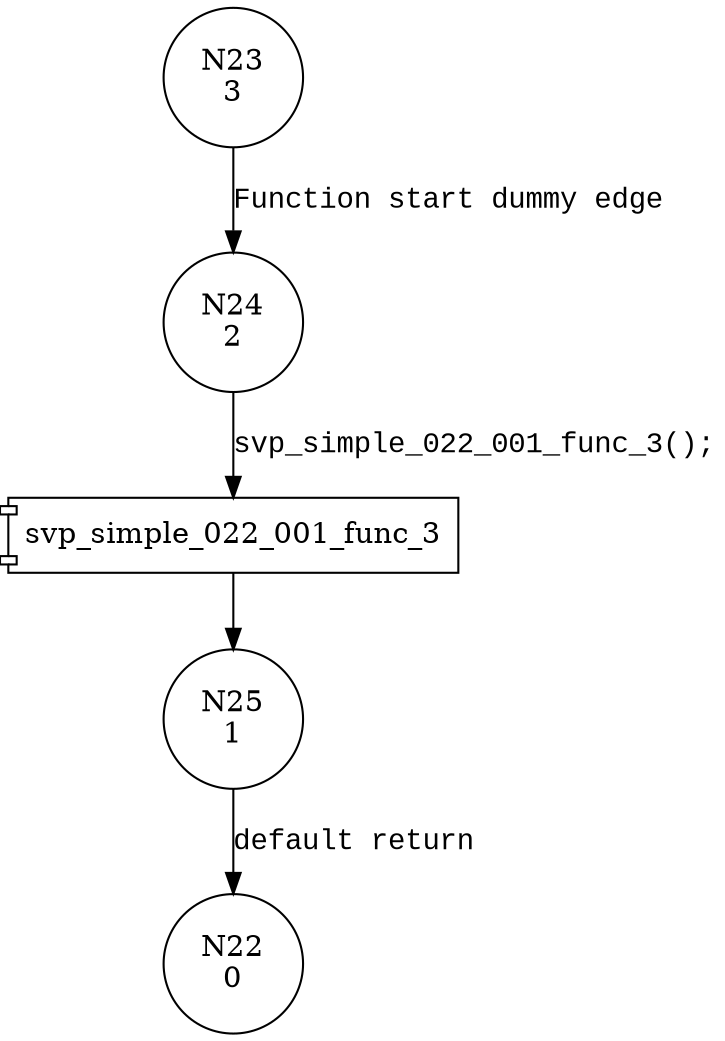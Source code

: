 digraph svp_simple_022_001_func_1 {
23 [shape="circle" label="N23\n3"]
24 [shape="circle" label="N24\n2"]
25 [shape="circle" label="N25\n1"]
22 [shape="circle" label="N22\n0"]
23 -> 24 [label="Function start dummy edge" fontname="Courier New"]
100005 [shape="component" label="svp_simple_022_001_func_3"]
24 -> 100005 [label="svp_simple_022_001_func_3();" fontname="Courier New"]
100005 -> 25 [label="" fontname="Courier New"]
25 -> 22 [label="default return" fontname="Courier New"]
}
